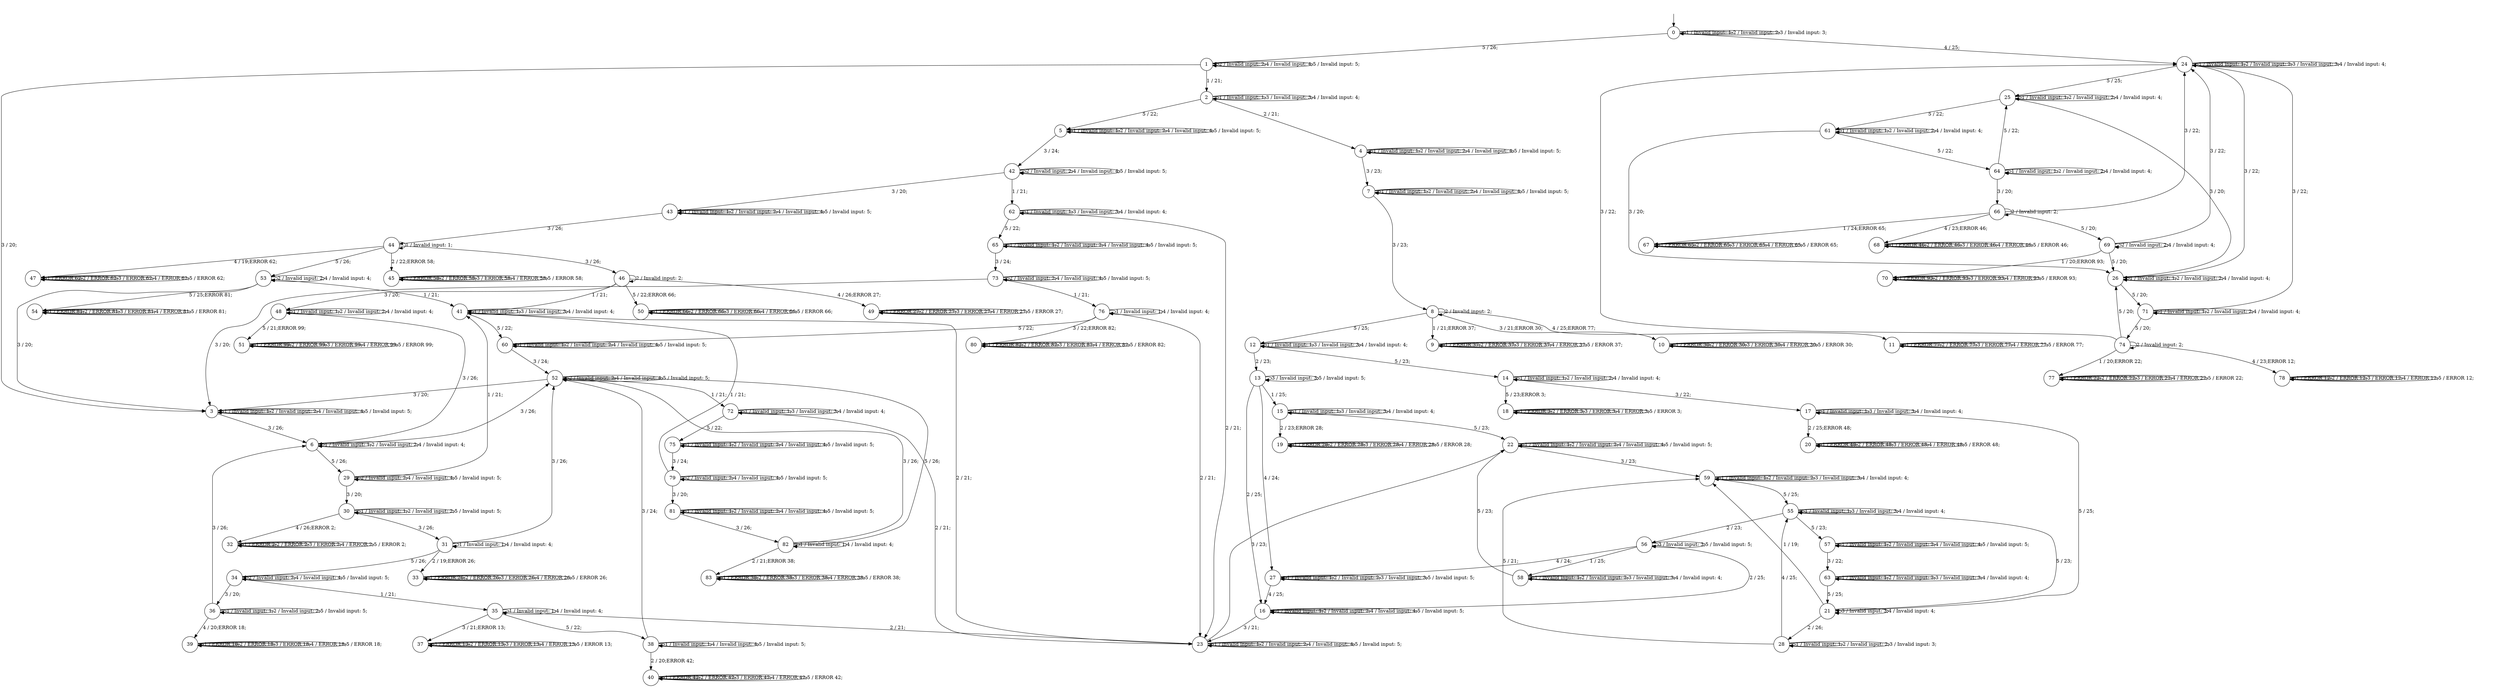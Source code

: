 digraph g {
__start0 [label="" shape="none"];

	s0 [shape="circle" label="0"];
	s1 [shape="circle" label="1"];
	s2 [shape="circle" label="2"];
	s3 [shape="circle" label="3"];
	s4 [shape="circle" label="4"];
	s5 [shape="circle" label="5"];
	s6 [shape="circle" label="6"];
	s7 [shape="circle" label="7"];
	s8 [shape="circle" label="8"];
	s9 [shape="circle" label="9"];
	s10 [shape="circle" label="10"];
	s11 [shape="circle" label="11"];
	s12 [shape="circle" label="12"];
	s13 [shape="circle" label="13"];
	s14 [shape="circle" label="14"];
	s15 [shape="circle" label="15"];
	s16 [shape="circle" label="16"];
	s17 [shape="circle" label="17"];
	s18 [shape="circle" label="18"];
	s19 [shape="circle" label="19"];
	s20 [shape="circle" label="20"];
	s21 [shape="circle" label="21"];
	s22 [shape="circle" label="22"];
	s23 [shape="circle" label="23"];
	s24 [shape="circle" label="24"];
	s25 [shape="circle" label="25"];
	s26 [shape="circle" label="26"];
	s27 [shape="circle" label="27"];
	s28 [shape="circle" label="28"];
	s29 [shape="circle" label="29"];
	s30 [shape="circle" label="30"];
	s31 [shape="circle" label="31"];
	s32 [shape="circle" label="32"];
	s33 [shape="circle" label="33"];
	s34 [shape="circle" label="34"];
	s35 [shape="circle" label="35"];
	s36 [shape="circle" label="36"];
	s37 [shape="circle" label="37"];
	s38 [shape="circle" label="38"];
	s39 [shape="circle" label="39"];
	s40 [shape="circle" label="40"];
	s41 [shape="circle" label="41"];
	s42 [shape="circle" label="42"];
	s43 [shape="circle" label="43"];
	s44 [shape="circle" label="44"];
	s45 [shape="circle" label="45"];
	s46 [shape="circle" label="46"];
	s47 [shape="circle" label="47"];
	s48 [shape="circle" label="48"];
	s49 [shape="circle" label="49"];
	s50 [shape="circle" label="50"];
	s51 [shape="circle" label="51"];
	s52 [shape="circle" label="52"];
	s53 [shape="circle" label="53"];
	s54 [shape="circle" label="54"];
	s55 [shape="circle" label="55"];
	s56 [shape="circle" label="56"];
	s57 [shape="circle" label="57"];
	s58 [shape="circle" label="58"];
	s59 [shape="circle" label="59"];
	s60 [shape="circle" label="60"];
	s61 [shape="circle" label="61"];
	s62 [shape="circle" label="62"];
	s63 [shape="circle" label="63"];
	s64 [shape="circle" label="64"];
	s65 [shape="circle" label="65"];
	s66 [shape="circle" label="66"];
	s67 [shape="circle" label="67"];
	s68 [shape="circle" label="68"];
	s69 [shape="circle" label="69"];
	s70 [shape="circle" label="70"];
	s71 [shape="circle" label="71"];
	s72 [shape="circle" label="72"];
	s73 [shape="circle" label="73"];
	s74 [shape="circle" label="74"];
	s75 [shape="circle" label="75"];
	s76 [shape="circle" label="76"];
	s77 [shape="circle" label="77"];
	s78 [shape="circle" label="78"];
	s79 [shape="circle" label="79"];
	s80 [shape="circle" label="80"];
	s81 [shape="circle" label="81"];
	s82 [shape="circle" label="82"];
	s83 [shape="circle" label="83"];
	s0 -> s0 [label="1 / Invalid input: 1;"];
	s0 -> s0 [label="2 / Invalid input: 2;"];
	s0 -> s0 [label="3 / Invalid input: 3;"];
	s0 -> s24 [label="4 / 25;"];
	s0 -> s1 [label="5 / 26;"];
	s1 -> s2 [label="1 / 21;"];
	s1 -> s1 [label="2 / Invalid input: 2;"];
	s1 -> s3 [label="3 / 20;"];
	s1 -> s1 [label="4 / Invalid input: 4;"];
	s1 -> s1 [label="5 / Invalid input: 5;"];
	s2 -> s2 [label="1 / Invalid input: 1;"];
	s2 -> s4 [label="2 / 21;"];
	s2 -> s2 [label="3 / Invalid input: 3;"];
	s2 -> s2 [label="4 / Invalid input: 4;"];
	s2 -> s5 [label="5 / 22;"];
	s3 -> s3 [label="1 / Invalid input: 1;"];
	s3 -> s3 [label="2 / Invalid input: 2;"];
	s3 -> s6 [label="3 / 26;"];
	s3 -> s3 [label="4 / Invalid input: 4;"];
	s3 -> s3 [label="5 / Invalid input: 5;"];
	s4 -> s4 [label="1 / Invalid input: 1;"];
	s4 -> s4 [label="2 / Invalid input: 2;"];
	s4 -> s7 [label="3 / 23;"];
	s4 -> s4 [label="4 / Invalid input: 4;"];
	s4 -> s4 [label="5 / Invalid input: 5;"];
	s5 -> s5 [label="1 / Invalid input: 1;"];
	s5 -> s5 [label="2 / Invalid input: 2;"];
	s5 -> s42 [label="3 / 24;"];
	s5 -> s5 [label="4 / Invalid input: 4;"];
	s5 -> s5 [label="5 / Invalid input: 5;"];
	s6 -> s6 [label="1 / Invalid input: 1;"];
	s6 -> s6 [label="2 / Invalid input: 2;"];
	s6 -> s52 [label="3 / 26;"];
	s6 -> s6 [label="4 / Invalid input: 4;"];
	s6 -> s29 [label="5 / 26;"];
	s7 -> s7 [label="1 / Invalid input: 1;"];
	s7 -> s7 [label="2 / Invalid input: 2;"];
	s7 -> s8 [label="3 / 23;"];
	s7 -> s7 [label="4 / Invalid input: 4;"];
	s7 -> s7 [label="5 / Invalid input: 5;"];
	s8 -> s9 [label="1 / 21;ERROR 37;"];
	s8 -> s8 [label="2 / Invalid input: 2;"];
	s8 -> s10 [label="3 / 21;ERROR 30;"];
	s8 -> s11 [label="4 / 25;ERROR 77;"];
	s8 -> s12 [label="5 / 25;"];
	s9 -> s9 [label="1 / ERROR 37;"];
	s9 -> s9 [label="2 / ERROR 37;"];
	s9 -> s9 [label="3 / ERROR 37;"];
	s9 -> s9 [label="4 / ERROR 37;"];
	s9 -> s9 [label="5 / ERROR 37;"];
	s10 -> s10 [label="1 / ERROR 30;"];
	s10 -> s10 [label="2 / ERROR 30;"];
	s10 -> s10 [label="3 / ERROR 30;"];
	s10 -> s10 [label="4 / ERROR 30;"];
	s10 -> s10 [label="5 / ERROR 30;"];
	s11 -> s11 [label="1 / ERROR 77;"];
	s11 -> s11 [label="2 / ERROR 77;"];
	s11 -> s11 [label="3 / ERROR 77;"];
	s11 -> s11 [label="4 / ERROR 77;"];
	s11 -> s11 [label="5 / ERROR 77;"];
	s12 -> s12 [label="1 / Invalid input: 1;"];
	s12 -> s13 [label="2 / 23;"];
	s12 -> s12 [label="3 / Invalid input: 3;"];
	s12 -> s12 [label="4 / Invalid input: 4;"];
	s12 -> s14 [label="5 / 23;"];
	s13 -> s15 [label="1 / 25;"];
	s13 -> s16 [label="2 / 25;"];
	s13 -> s13 [label="3 / Invalid input: 3;"];
	s13 -> s27 [label="4 / 24;"];
	s13 -> s13 [label="5 / Invalid input: 5;"];
	s14 -> s14 [label="1 / Invalid input: 1;"];
	s14 -> s14 [label="2 / Invalid input: 2;"];
	s14 -> s17 [label="3 / 22;"];
	s14 -> s14 [label="4 / Invalid input: 4;"];
	s14 -> s18 [label="5 / 23;ERROR 3;"];
	s15 -> s15 [label="1 / Invalid input: 1;"];
	s15 -> s19 [label="2 / 23;ERROR 28;"];
	s15 -> s15 [label="3 / Invalid input: 3;"];
	s15 -> s15 [label="4 / Invalid input: 4;"];
	s15 -> s22 [label="5 / 23;"];
	s16 -> s16 [label="1 / Invalid input: 1;"];
	s16 -> s16 [label="2 / Invalid input: 2;"];
	s16 -> s23 [label="3 / 21;"];
	s16 -> s16 [label="4 / Invalid input: 4;"];
	s16 -> s16 [label="5 / Invalid input: 5;"];
	s17 -> s17 [label="1 / Invalid input: 1;"];
	s17 -> s20 [label="2 / 25;ERROR 48;"];
	s17 -> s17 [label="3 / Invalid input: 3;"];
	s17 -> s17 [label="4 / Invalid input: 4;"];
	s17 -> s21 [label="5 / 25;"];
	s18 -> s18 [label="1 / ERROR 3;"];
	s18 -> s18 [label="2 / ERROR 3;"];
	s18 -> s18 [label="3 / ERROR 3;"];
	s18 -> s18 [label="4 / ERROR 3;"];
	s18 -> s18 [label="5 / ERROR 3;"];
	s19 -> s19 [label="1 / ERROR 28;"];
	s19 -> s19 [label="2 / ERROR 28;"];
	s19 -> s19 [label="3 / ERROR 28;"];
	s19 -> s19 [label="4 / ERROR 28;"];
	s19 -> s19 [label="5 / ERROR 28;"];
	s20 -> s20 [label="1 / ERROR 48;"];
	s20 -> s20 [label="2 / ERROR 48;"];
	s20 -> s20 [label="3 / ERROR 48;"];
	s20 -> s20 [label="4 / ERROR 48;"];
	s20 -> s20 [label="5 / ERROR 48;"];
	s21 -> s59 [label="1 / 19;"];
	s21 -> s28 [label="2 / 26;"];
	s21 -> s21 [label="3 / Invalid input: 3;"];
	s21 -> s21 [label="4 / Invalid input: 4;"];
	s21 -> s55 [label="5 / 23;"];
	s22 -> s22 [label="1 / Invalid input: 1;"];
	s22 -> s22 [label="2 / Invalid input: 2;"];
	s22 -> s59 [label="3 / 23;"];
	s22 -> s22 [label="4 / Invalid input: 4;"];
	s22 -> s22 [label="5 / Invalid input: 5;"];
	s23 -> s23 [label="1 / Invalid input: 1;"];
	s23 -> s23 [label="2 / Invalid input: 2;"];
	s23 -> s22 [label="3 / 23;"];
	s23 -> s23 [label="4 / Invalid input: 4;"];
	s23 -> s23 [label="5 / Invalid input: 5;"];
	s24 -> s24 [label="1 / Invalid input: 1;"];
	s24 -> s24 [label="2 / Invalid input: 2;"];
	s24 -> s24 [label="3 / Invalid input: 3;"];
	s24 -> s24 [label="4 / Invalid input: 4;"];
	s24 -> s25 [label="5 / 25;"];
	s25 -> s25 [label="1 / Invalid input: 1;"];
	s25 -> s25 [label="2 / Invalid input: 2;"];
	s25 -> s26 [label="3 / 20;"];
	s25 -> s25 [label="4 / Invalid input: 4;"];
	s25 -> s61 [label="5 / 22;"];
	s26 -> s26 [label="1 / Invalid input: 1;"];
	s26 -> s26 [label="2 / Invalid input: 2;"];
	s26 -> s24 [label="3 / 22;"];
	s26 -> s26 [label="4 / Invalid input: 4;"];
	s26 -> s71 [label="5 / 20;"];
	s27 -> s27 [label="1 / Invalid input: 1;"];
	s27 -> s27 [label="2 / Invalid input: 2;"];
	s27 -> s27 [label="3 / Invalid input: 3;"];
	s27 -> s16 [label="4 / 25;"];
	s27 -> s27 [label="5 / Invalid input: 5;"];
	s28 -> s28 [label="1 / Invalid input: 1;"];
	s28 -> s28 [label="2 / Invalid input: 2;"];
	s28 -> s28 [label="3 / Invalid input: 3;"];
	s28 -> s55 [label="4 / 25;"];
	s28 -> s59 [label="5 / 21;"];
	s29 -> s41 [label="1 / 21;"];
	s29 -> s29 [label="2 / Invalid input: 2;"];
	s29 -> s30 [label="3 / 20;"];
	s29 -> s29 [label="4 / Invalid input: 4;"];
	s29 -> s29 [label="5 / Invalid input: 5;"];
	s30 -> s30 [label="1 / Invalid input: 1;"];
	s30 -> s30 [label="2 / Invalid input: 2;"];
	s30 -> s31 [label="3 / 26;"];
	s30 -> s32 [label="4 / 26;ERROR 2;"];
	s30 -> s30 [label="5 / Invalid input: 5;"];
	s31 -> s31 [label="1 / Invalid input: 1;"];
	s31 -> s33 [label="2 / 19;ERROR 26;"];
	s31 -> s52 [label="3 / 26;"];
	s31 -> s31 [label="4 / Invalid input: 4;"];
	s31 -> s34 [label="5 / 26;"];
	s32 -> s32 [label="1 / ERROR 2;"];
	s32 -> s32 [label="2 / ERROR 2;"];
	s32 -> s32 [label="3 / ERROR 2;"];
	s32 -> s32 [label="4 / ERROR 2;"];
	s32 -> s32 [label="5 / ERROR 2;"];
	s33 -> s33 [label="1 / ERROR 26;"];
	s33 -> s33 [label="2 / ERROR 26;"];
	s33 -> s33 [label="3 / ERROR 26;"];
	s33 -> s33 [label="4 / ERROR 26;"];
	s33 -> s33 [label="5 / ERROR 26;"];
	s34 -> s35 [label="1 / 21;"];
	s34 -> s34 [label="2 / Invalid input: 2;"];
	s34 -> s36 [label="3 / 20;"];
	s34 -> s34 [label="4 / Invalid input: 4;"];
	s34 -> s34 [label="5 / Invalid input: 5;"];
	s35 -> s35 [label="1 / Invalid input: 1;"];
	s35 -> s23 [label="2 / 21;"];
	s35 -> s37 [label="3 / 21;ERROR 13;"];
	s35 -> s35 [label="4 / Invalid input: 4;"];
	s35 -> s38 [label="5 / 22;"];
	s36 -> s36 [label="1 / Invalid input: 1;"];
	s36 -> s36 [label="2 / Invalid input: 2;"];
	s36 -> s6 [label="3 / 26;"];
	s36 -> s39 [label="4 / 20;ERROR 18;"];
	s36 -> s36 [label="5 / Invalid input: 5;"];
	s37 -> s37 [label="1 / ERROR 13;"];
	s37 -> s37 [label="2 / ERROR 13;"];
	s37 -> s37 [label="3 / ERROR 13;"];
	s37 -> s37 [label="4 / ERROR 13;"];
	s37 -> s37 [label="5 / ERROR 13;"];
	s38 -> s38 [label="1 / Invalid input: 1;"];
	s38 -> s40 [label="2 / 20;ERROR 42;"];
	s38 -> s52 [label="3 / 24;"];
	s38 -> s38 [label="4 / Invalid input: 4;"];
	s38 -> s38 [label="5 / Invalid input: 5;"];
	s39 -> s39 [label="1 / ERROR 18;"];
	s39 -> s39 [label="2 / ERROR 18;"];
	s39 -> s39 [label="3 / ERROR 18;"];
	s39 -> s39 [label="4 / ERROR 18;"];
	s39 -> s39 [label="5 / ERROR 18;"];
	s40 -> s40 [label="1 / ERROR 42;"];
	s40 -> s40 [label="2 / ERROR 42;"];
	s40 -> s40 [label="3 / ERROR 42;"];
	s40 -> s40 [label="4 / ERROR 42;"];
	s40 -> s40 [label="5 / ERROR 42;"];
	s41 -> s41 [label="1 / Invalid input: 1;"];
	s41 -> s23 [label="2 / 21;"];
	s41 -> s41 [label="3 / Invalid input: 3;"];
	s41 -> s41 [label="4 / Invalid input: 4;"];
	s41 -> s60 [label="5 / 22;"];
	s42 -> s62 [label="1 / 21;"];
	s42 -> s42 [label="2 / Invalid input: 2;"];
	s42 -> s43 [label="3 / 20;"];
	s42 -> s42 [label="4 / Invalid input: 4;"];
	s42 -> s42 [label="5 / Invalid input: 5;"];
	s43 -> s43 [label="1 / Invalid input: 1;"];
	s43 -> s43 [label="2 / Invalid input: 2;"];
	s43 -> s44 [label="3 / 26;"];
	s43 -> s43 [label="4 / Invalid input: 4;"];
	s43 -> s43 [label="5 / Invalid input: 5;"];
	s44 -> s44 [label="1 / Invalid input: 1;"];
	s44 -> s45 [label="2 / 22;ERROR 58;"];
	s44 -> s46 [label="3 / 26;"];
	s44 -> s47 [label="4 / 19;ERROR 62;"];
	s44 -> s53 [label="5 / 26;"];
	s45 -> s45 [label="1 / ERROR 58;"];
	s45 -> s45 [label="2 / ERROR 58;"];
	s45 -> s45 [label="3 / ERROR 58;"];
	s45 -> s45 [label="4 / ERROR 58;"];
	s45 -> s45 [label="5 / ERROR 58;"];
	s46 -> s41 [label="1 / 21;"];
	s46 -> s46 [label="2 / Invalid input: 2;"];
	s46 -> s48 [label="3 / 20;"];
	s46 -> s49 [label="4 / 26;ERROR 27;"];
	s46 -> s50 [label="5 / 22;ERROR 66;"];
	s47 -> s47 [label="1 / ERROR 62;"];
	s47 -> s47 [label="2 / ERROR 62;"];
	s47 -> s47 [label="3 / ERROR 62;"];
	s47 -> s47 [label="4 / ERROR 62;"];
	s47 -> s47 [label="5 / ERROR 62;"];
	s48 -> s48 [label="1 / Invalid input: 1;"];
	s48 -> s48 [label="2 / Invalid input: 2;"];
	s48 -> s6 [label="3 / 26;"];
	s48 -> s48 [label="4 / Invalid input: 4;"];
	s48 -> s51 [label="5 / 21;ERROR 99;"];
	s49 -> s49 [label="1 / ERROR 27;"];
	s49 -> s49 [label="2 / ERROR 27;"];
	s49 -> s49 [label="3 / ERROR 27;"];
	s49 -> s49 [label="4 / ERROR 27;"];
	s49 -> s49 [label="5 / ERROR 27;"];
	s50 -> s50 [label="1 / ERROR 66;"];
	s50 -> s50 [label="2 / ERROR 66;"];
	s50 -> s50 [label="3 / ERROR 66;"];
	s50 -> s50 [label="4 / ERROR 66;"];
	s50 -> s50 [label="5 / ERROR 66;"];
	s51 -> s51 [label="1 / ERROR 99;"];
	s51 -> s51 [label="2 / ERROR 99;"];
	s51 -> s51 [label="3 / ERROR 99;"];
	s51 -> s51 [label="4 / ERROR 99;"];
	s51 -> s51 [label="5 / ERROR 99;"];
	s52 -> s72 [label="1 / 21;"];
	s52 -> s52 [label="2 / Invalid input: 2;"];
	s52 -> s3 [label="3 / 20;"];
	s52 -> s52 [label="4 / Invalid input: 4;"];
	s52 -> s52 [label="5 / Invalid input: 5;"];
	s53 -> s41 [label="1 / 21;"];
	s53 -> s53 [label="2 / Invalid input: 2;"];
	s53 -> s3 [label="3 / 20;"];
	s53 -> s53 [label="4 / Invalid input: 4;"];
	s53 -> s54 [label="5 / 25;ERROR 81;"];
	s54 -> s54 [label="1 / ERROR 81;"];
	s54 -> s54 [label="2 / ERROR 81;"];
	s54 -> s54 [label="3 / ERROR 81;"];
	s54 -> s54 [label="4 / ERROR 81;"];
	s54 -> s54 [label="5 / ERROR 81;"];
	s55 -> s55 [label="1 / Invalid input: 1;"];
	s55 -> s56 [label="2 / 23;"];
	s55 -> s55 [label="3 / Invalid input: 3;"];
	s55 -> s55 [label="4 / Invalid input: 4;"];
	s55 -> s57 [label="5 / 23;"];
	s56 -> s58 [label="1 / 25;"];
	s56 -> s16 [label="2 / 25;"];
	s56 -> s56 [label="3 / Invalid input: 3;"];
	s56 -> s27 [label="4 / 24;"];
	s56 -> s56 [label="5 / Invalid input: 5;"];
	s57 -> s57 [label="1 / Invalid input: 1;"];
	s57 -> s57 [label="2 / Invalid input: 2;"];
	s57 -> s63 [label="3 / 22;"];
	s57 -> s57 [label="4 / Invalid input: 4;"];
	s57 -> s57 [label="5 / Invalid input: 5;"];
	s58 -> s58 [label="1 / Invalid input: 1;"];
	s58 -> s58 [label="2 / Invalid input: 2;"];
	s58 -> s58 [label="3 / Invalid input: 3;"];
	s58 -> s58 [label="4 / Invalid input: 4;"];
	s58 -> s22 [label="5 / 23;"];
	s59 -> s59 [label="1 / Invalid input: 1;"];
	s59 -> s59 [label="2 / Invalid input: 2;"];
	s59 -> s59 [label="3 / Invalid input: 3;"];
	s59 -> s59 [label="4 / Invalid input: 4;"];
	s59 -> s55 [label="5 / 25;"];
	s60 -> s60 [label="1 / Invalid input: 1;"];
	s60 -> s60 [label="2 / Invalid input: 2;"];
	s60 -> s52 [label="3 / 24;"];
	s60 -> s60 [label="4 / Invalid input: 4;"];
	s60 -> s60 [label="5 / Invalid input: 5;"];
	s61 -> s61 [label="1 / Invalid input: 1;"];
	s61 -> s61 [label="2 / Invalid input: 2;"];
	s61 -> s26 [label="3 / 20;"];
	s61 -> s61 [label="4 / Invalid input: 4;"];
	s61 -> s64 [label="5 / 22;"];
	s62 -> s62 [label="1 / Invalid input: 1;"];
	s62 -> s23 [label="2 / 21;"];
	s62 -> s62 [label="3 / Invalid input: 3;"];
	s62 -> s62 [label="4 / Invalid input: 4;"];
	s62 -> s65 [label="5 / 22;"];
	s63 -> s63 [label="1 / Invalid input: 1;"];
	s63 -> s63 [label="2 / Invalid input: 2;"];
	s63 -> s63 [label="3 / Invalid input: 3;"];
	s63 -> s63 [label="4 / Invalid input: 4;"];
	s63 -> s21 [label="5 / 25;"];
	s64 -> s64 [label="1 / Invalid input: 1;"];
	s64 -> s64 [label="2 / Invalid input: 2;"];
	s64 -> s66 [label="3 / 20;"];
	s64 -> s64 [label="4 / Invalid input: 4;"];
	s64 -> s25 [label="5 / 22;"];
	s65 -> s65 [label="1 / Invalid input: 1;"];
	s65 -> s65 [label="2 / Invalid input: 2;"];
	s65 -> s73 [label="3 / 24;"];
	s65 -> s65 [label="4 / Invalid input: 4;"];
	s65 -> s65 [label="5 / Invalid input: 5;"];
	s66 -> s67 [label="1 / 24;ERROR 65;"];
	s66 -> s66 [label="2 / Invalid input: 2;"];
	s66 -> s24 [label="3 / 22;"];
	s66 -> s68 [label="4 / 23;ERROR 46;"];
	s66 -> s69 [label="5 / 20;"];
	s67 -> s67 [label="1 / ERROR 65;"];
	s67 -> s67 [label="2 / ERROR 65;"];
	s67 -> s67 [label="3 / ERROR 65;"];
	s67 -> s67 [label="4 / ERROR 65;"];
	s67 -> s67 [label="5 / ERROR 65;"];
	s68 -> s68 [label="1 / ERROR 46;"];
	s68 -> s68 [label="2 / ERROR 46;"];
	s68 -> s68 [label="3 / ERROR 46;"];
	s68 -> s68 [label="4 / ERROR 46;"];
	s68 -> s68 [label="5 / ERROR 46;"];
	s69 -> s70 [label="1 / 20;ERROR 93;"];
	s69 -> s69 [label="2 / Invalid input: 2;"];
	s69 -> s24 [label="3 / 22;"];
	s69 -> s69 [label="4 / Invalid input: 4;"];
	s69 -> s26 [label="5 / 20;"];
	s70 -> s70 [label="1 / ERROR 93;"];
	s70 -> s70 [label="2 / ERROR 93;"];
	s70 -> s70 [label="3 / ERROR 93;"];
	s70 -> s70 [label="4 / ERROR 93;"];
	s70 -> s70 [label="5 / ERROR 93;"];
	s71 -> s71 [label="1 / Invalid input: 1;"];
	s71 -> s71 [label="2 / Invalid input: 2;"];
	s71 -> s24 [label="3 / 22;"];
	s71 -> s71 [label="4 / Invalid input: 4;"];
	s71 -> s74 [label="5 / 20;"];
	s72 -> s72 [label="1 / Invalid input: 1;"];
	s72 -> s23 [label="2 / 21;"];
	s72 -> s72 [label="3 / Invalid input: 3;"];
	s72 -> s72 [label="4 / Invalid input: 4;"];
	s72 -> s75 [label="5 / 22;"];
	s73 -> s76 [label="1 / 21;"];
	s73 -> s73 [label="2 / Invalid input: 2;"];
	s73 -> s3 [label="3 / 20;"];
	s73 -> s73 [label="4 / Invalid input: 4;"];
	s73 -> s73 [label="5 / Invalid input: 5;"];
	s74 -> s77 [label="1 / 20;ERROR 22;"];
	s74 -> s74 [label="2 / Invalid input: 2;"];
	s74 -> s24 [label="3 / 22;"];
	s74 -> s78 [label="4 / 23;ERROR 12;"];
	s74 -> s26 [label="5 / 20;"];
	s75 -> s75 [label="1 / Invalid input: 1;"];
	s75 -> s75 [label="2 / Invalid input: 2;"];
	s75 -> s79 [label="3 / 24;"];
	s75 -> s75 [label="4 / Invalid input: 4;"];
	s75 -> s75 [label="5 / Invalid input: 5;"];
	s76 -> s76 [label="1 / Invalid input: 1;"];
	s76 -> s23 [label="2 / 21;"];
	s76 -> s80 [label="3 / 22;ERROR 82;"];
	s76 -> s76 [label="4 / Invalid input: 4;"];
	s76 -> s60 [label="5 / 22;"];
	s77 -> s77 [label="1 / ERROR 22;"];
	s77 -> s77 [label="2 / ERROR 22;"];
	s77 -> s77 [label="3 / ERROR 22;"];
	s77 -> s77 [label="4 / ERROR 22;"];
	s77 -> s77 [label="5 / ERROR 22;"];
	s78 -> s78 [label="1 / ERROR 12;"];
	s78 -> s78 [label="2 / ERROR 12;"];
	s78 -> s78 [label="3 / ERROR 12;"];
	s78 -> s78 [label="4 / ERROR 12;"];
	s78 -> s78 [label="5 / ERROR 12;"];
	s79 -> s41 [label="1 / 21;"];
	s79 -> s79 [label="2 / Invalid input: 2;"];
	s79 -> s81 [label="3 / 20;"];
	s79 -> s79 [label="4 / Invalid input: 4;"];
	s79 -> s79 [label="5 / Invalid input: 5;"];
	s80 -> s80 [label="1 / ERROR 82;"];
	s80 -> s80 [label="2 / ERROR 82;"];
	s80 -> s80 [label="3 / ERROR 82;"];
	s80 -> s80 [label="4 / ERROR 82;"];
	s80 -> s80 [label="5 / ERROR 82;"];
	s81 -> s81 [label="1 / Invalid input: 1;"];
	s81 -> s81 [label="2 / Invalid input: 2;"];
	s81 -> s82 [label="3 / 26;"];
	s81 -> s81 [label="4 / Invalid input: 4;"];
	s81 -> s81 [label="5 / Invalid input: 5;"];
	s82 -> s82 [label="1 / Invalid input: 1;"];
	s82 -> s83 [label="2 / 21;ERROR 38;"];
	s82 -> s52 [label="3 / 26;"];
	s82 -> s82 [label="4 / Invalid input: 4;"];
	s82 -> s52 [label="5 / 26;"];
	s83 -> s83 [label="1 / ERROR 38;"];
	s83 -> s83 [label="2 / ERROR 38;"];
	s83 -> s83 [label="3 / ERROR 38;"];
	s83 -> s83 [label="4 / ERROR 38;"];
	s83 -> s83 [label="5 / ERROR 38;"];

__start0 -> s0;
}
